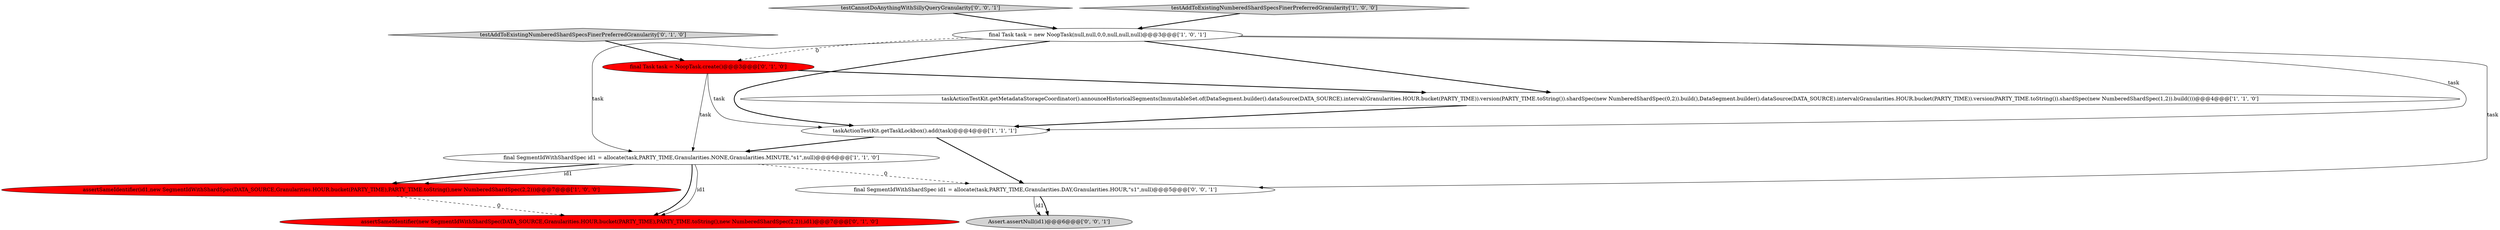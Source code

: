 digraph {
9 [style = filled, label = "testCannotDoAnythingWithSillyQueryGranularity['0', '0', '1']", fillcolor = lightgray, shape = diamond image = "AAA0AAABBB3BBB"];
0 [style = filled, label = "final SegmentIdWithShardSpec id1 = allocate(task,PARTY_TIME,Granularities.NONE,Granularities.MINUTE,\"s1\",null)@@@6@@@['1', '1', '0']", fillcolor = white, shape = ellipse image = "AAA0AAABBB1BBB"];
11 [style = filled, label = "Assert.assertNull(id1)@@@6@@@['0', '0', '1']", fillcolor = lightgray, shape = ellipse image = "AAA0AAABBB3BBB"];
8 [style = filled, label = "final Task task = NoopTask.create()@@@3@@@['0', '1', '0']", fillcolor = red, shape = ellipse image = "AAA1AAABBB2BBB"];
10 [style = filled, label = "final SegmentIdWithShardSpec id1 = allocate(task,PARTY_TIME,Granularities.DAY,Granularities.HOUR,\"s1\",null)@@@5@@@['0', '0', '1']", fillcolor = white, shape = ellipse image = "AAA0AAABBB3BBB"];
7 [style = filled, label = "testAddToExistingNumberedShardSpecsFinerPreferredGranularity['0', '1', '0']", fillcolor = lightgray, shape = diamond image = "AAA0AAABBB2BBB"];
3 [style = filled, label = "taskActionTestKit.getTaskLockbox().add(task)@@@4@@@['1', '1', '1']", fillcolor = white, shape = ellipse image = "AAA0AAABBB1BBB"];
6 [style = filled, label = "assertSameIdentifier(new SegmentIdWithShardSpec(DATA_SOURCE,Granularities.HOUR.bucket(PARTY_TIME),PARTY_TIME.toString(),new NumberedShardSpec(2,2)),id1)@@@7@@@['0', '1', '0']", fillcolor = red, shape = ellipse image = "AAA1AAABBB2BBB"];
2 [style = filled, label = "final Task task = new NoopTask(null,null,0,0,null,null,null)@@@3@@@['1', '0', '1']", fillcolor = white, shape = ellipse image = "AAA0AAABBB1BBB"];
5 [style = filled, label = "taskActionTestKit.getMetadataStorageCoordinator().announceHistoricalSegments(ImmutableSet.of(DataSegment.builder().dataSource(DATA_SOURCE).interval(Granularities.HOUR.bucket(PARTY_TIME)).version(PARTY_TIME.toString()).shardSpec(new NumberedShardSpec(0,2)).build(),DataSegment.builder().dataSource(DATA_SOURCE).interval(Granularities.HOUR.bucket(PARTY_TIME)).version(PARTY_TIME.toString()).shardSpec(new NumberedShardSpec(1,2)).build()))@@@4@@@['1', '1', '0']", fillcolor = white, shape = ellipse image = "AAA0AAABBB1BBB"];
1 [style = filled, label = "assertSameIdentifier(id1,new SegmentIdWithShardSpec(DATA_SOURCE,Granularities.HOUR.bucket(PARTY_TIME),PARTY_TIME.toString(),new NumberedShardSpec(2,2)))@@@7@@@['1', '0', '0']", fillcolor = red, shape = ellipse image = "AAA1AAABBB1BBB"];
4 [style = filled, label = "testAddToExistingNumberedShardSpecsFinerPreferredGranularity['1', '0', '0']", fillcolor = lightgray, shape = diamond image = "AAA0AAABBB1BBB"];
5->3 [style = bold, label=""];
8->3 [style = solid, label="task"];
0->6 [style = bold, label=""];
9->2 [style = bold, label=""];
2->3 [style = bold, label=""];
2->3 [style = solid, label="task"];
4->2 [style = bold, label=""];
7->8 [style = bold, label=""];
10->11 [style = solid, label="id1"];
2->8 [style = dashed, label="0"];
0->10 [style = dashed, label="0"];
3->0 [style = bold, label=""];
0->1 [style = solid, label="id1"];
3->10 [style = bold, label=""];
2->10 [style = solid, label="task"];
0->6 [style = solid, label="id1"];
8->5 [style = bold, label=""];
8->0 [style = solid, label="task"];
0->1 [style = bold, label=""];
1->6 [style = dashed, label="0"];
2->0 [style = solid, label="task"];
2->5 [style = bold, label=""];
10->11 [style = bold, label=""];
}
